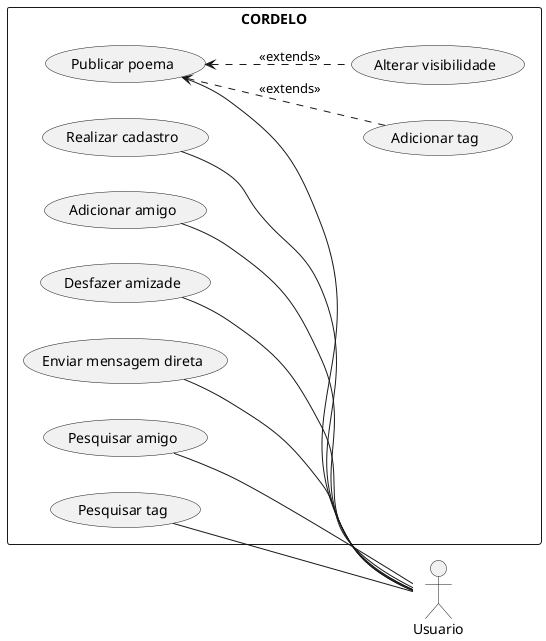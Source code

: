 @startuml
'Projeto Cordelo
'José Igor de Farias Gomes
'Hemilly Rayane de Sales Lucena
left to right direction
skinparam packageStyle rectangle

:Usuario: as user

rectangle "CORDELO"{
(Realizar cadastro) as cad

(Adicionar amigo) as add
(Desfazer amizade) as del
(Enviar mensagem direta) as DM

(Pesquisar amigo) as pesq
(Publicar poema) as pub
(Alterar visibilidade) as priv
(Pesquisar tag) as tagp
(Adicionar tag) as addtag

user -- cad
add -- user
del -- user
DM -- user
pesq -- user
pub -- user
pub <.. priv : <<extends>>

pub <.. addtag : <<extends>>
tagp -- user



}
@enduml
